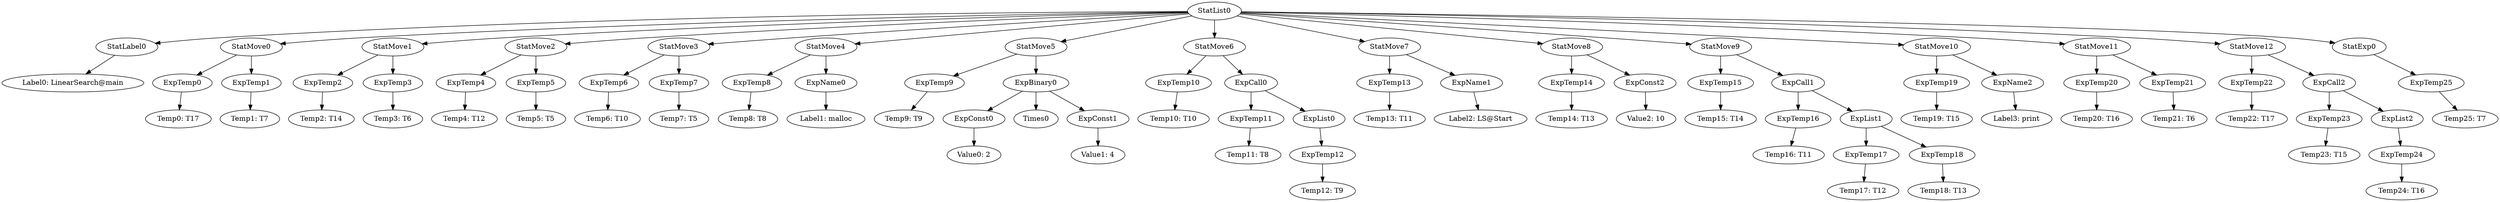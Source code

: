 digraph {
	ordering = out;
	ExpTemp25 -> "Temp25: T7";
	ExpList2 -> ExpTemp24;
	ExpTemp24 -> "Temp24: T16";
	ExpConst0 -> "Value0: 2";
	ExpTemp23 -> "Temp23: T15";
	ExpBinary0 -> ExpConst0;
	ExpBinary0 -> Times0;
	ExpBinary0 -> ExpConst1;
	ExpTemp12 -> "Temp12: T9";
	ExpTemp9 -> "Temp9: T9";
	StatMove5 -> ExpTemp9;
	StatMove5 -> ExpBinary0;
	ExpConst1 -> "Value1: 4";
	StatMove4 -> ExpTemp8;
	StatMove4 -> ExpName0;
	StatMove7 -> ExpTemp13;
	StatMove7 -> ExpName1;
	ExpList1 -> ExpTemp17;
	ExpList1 -> ExpTemp18;
	ExpTemp18 -> "Temp18: T13";
	ExpTemp8 -> "Temp8: T8";
	StatMove1 -> ExpTemp2;
	StatMove1 -> ExpTemp3;
	ExpName0 -> "Label1: malloc";
	ExpTemp4 -> "Temp4: T12";
	ExpTemp22 -> "Temp22: T17";
	StatMove3 -> ExpTemp6;
	StatMove3 -> ExpTemp7;
	StatExp0 -> ExpTemp25;
	ExpTemp11 -> "Temp11: T8";
	ExpTemp5 -> "Temp5: T5";
	ExpTemp1 -> "Temp1: T7";
	ExpTemp14 -> "Temp14: T13";
	ExpName2 -> "Label3: print";
	ExpTemp7 -> "Temp7: T5";
	ExpTemp0 -> "Temp0: T17";
	ExpTemp20 -> "Temp20: T16";
	StatList0 -> StatLabel0;
	StatList0 -> StatMove0;
	StatList0 -> StatMove1;
	StatList0 -> StatMove2;
	StatList0 -> StatMove3;
	StatList0 -> StatMove4;
	StatList0 -> StatMove5;
	StatList0 -> StatMove6;
	StatList0 -> StatMove7;
	StatList0 -> StatMove8;
	StatList0 -> StatMove9;
	StatList0 -> StatMove10;
	StatList0 -> StatMove11;
	StatList0 -> StatMove12;
	StatList0 -> StatExp0;
	StatLabel0 -> "Label0: LinearSearch@main";
	ExpTemp3 -> "Temp3: T6";
	ExpTemp2 -> "Temp2: T14";
	ExpTemp10 -> "Temp10: T10";
	ExpTemp6 -> "Temp6: T10";
	StatMove6 -> ExpTemp10;
	StatMove6 -> ExpCall0;
	ExpCall0 -> ExpTemp11;
	ExpCall0 -> ExpList0;
	ExpTemp21 -> "Temp21: T6";
	ExpTemp17 -> "Temp17: T12";
	ExpList0 -> ExpTemp12;
	ExpTemp13 -> "Temp13: T11";
	ExpTemp16 -> "Temp16: T11";
	ExpCall2 -> ExpTemp23;
	ExpCall2 -> ExpList2;
	StatMove10 -> ExpTemp19;
	StatMove10 -> ExpName2;
	ExpTemp15 -> "Temp15: T14";
	ExpName1 -> "Label2: LS@Start";
	StatMove0 -> ExpTemp0;
	StatMove0 -> ExpTemp1;
	StatMove8 -> ExpTemp14;
	StatMove8 -> ExpConst2;
	StatMove12 -> ExpTemp22;
	StatMove12 -> ExpCall2;
	ExpConst2 -> "Value2: 10";
	StatMove9 -> ExpTemp15;
	StatMove9 -> ExpCall1;
	ExpCall1 -> ExpTemp16;
	ExpCall1 -> ExpList1;
	StatMove2 -> ExpTemp4;
	StatMove2 -> ExpTemp5;
	ExpTemp19 -> "Temp19: T15";
	StatMove11 -> ExpTemp20;
	StatMove11 -> ExpTemp21;
}

